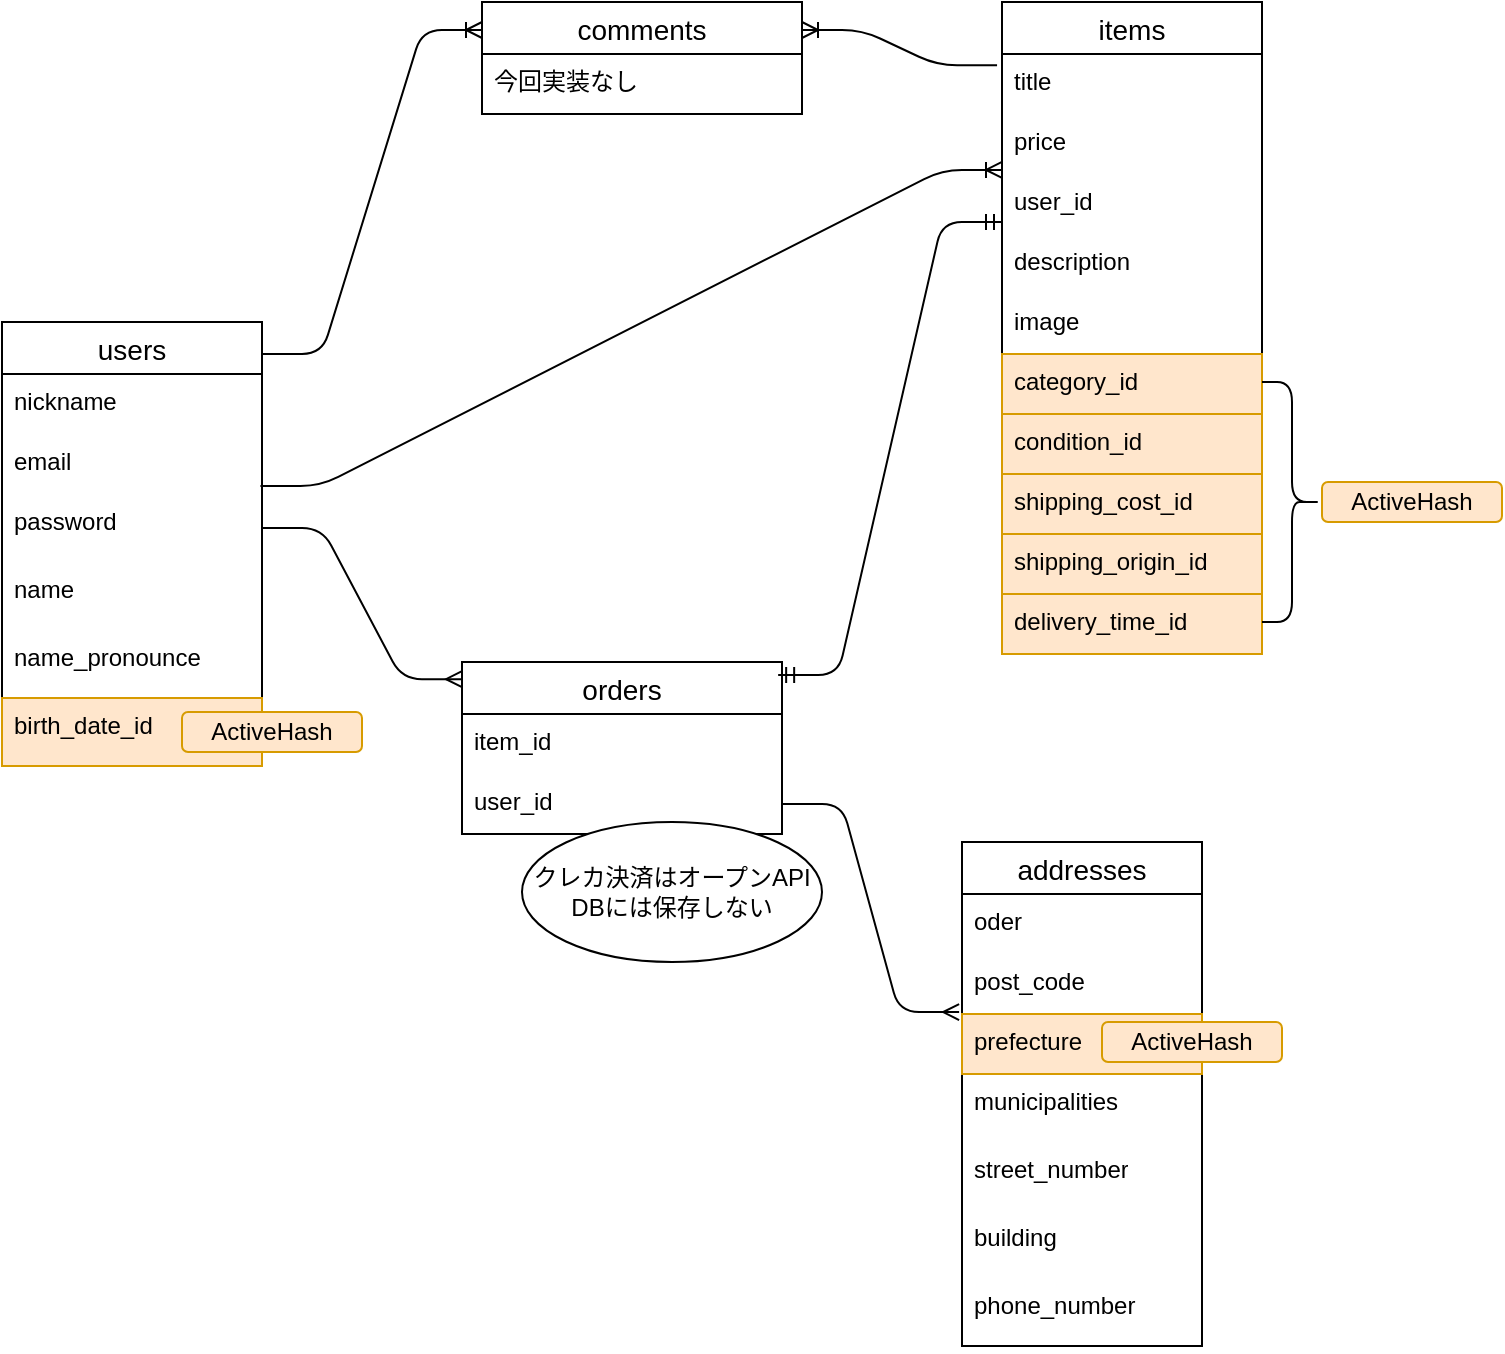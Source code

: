 <mxfile>
    <diagram id="vU8WoWOZX9i6tQ11-zIc" name="ページ1">
        <mxGraphModel dx="1386" dy="779" grid="1" gridSize="10" guides="1" tooltips="1" connect="1" arrows="1" fold="1" page="1" pageScale="1" pageWidth="827" pageHeight="1169" math="0" shadow="0">
            <root>
                <mxCell id="0"/>
                <mxCell id="1" parent="0"/>
                <mxCell id="2" value="users" style="swimlane;fontStyle=0;childLayout=stackLayout;horizontal=1;startSize=26;horizontalStack=0;resizeParent=1;resizeParentMax=0;resizeLast=0;collapsible=1;marginBottom=0;align=center;fontSize=14;" parent="1" vertex="1">
                    <mxGeometry x="10" y="230" width="130" height="222" as="geometry">
                        <mxRectangle x="40" y="230" width="60" height="30" as="alternateBounds"/>
                    </mxGeometry>
                </mxCell>
                <mxCell id="3" value="nickname" style="text;strokeColor=none;fillColor=none;spacingLeft=4;spacingRight=4;overflow=hidden;rotatable=0;points=[[0,0.5],[1,0.5]];portConstraint=eastwest;fontSize=12;whiteSpace=wrap;html=1;" parent="2" vertex="1">
                    <mxGeometry y="26" width="130" height="30" as="geometry"/>
                </mxCell>
                <mxCell id="4" value="email" style="text;strokeColor=none;fillColor=none;spacingLeft=4;spacingRight=4;overflow=hidden;rotatable=0;points=[[0,0.5],[1,0.5]];portConstraint=eastwest;fontSize=12;whiteSpace=wrap;html=1;" parent="2" vertex="1">
                    <mxGeometry y="56" width="130" height="30" as="geometry"/>
                </mxCell>
                <mxCell id="5" value="password" style="text;strokeColor=none;fillColor=none;spacingLeft=4;spacingRight=4;overflow=hidden;rotatable=0;points=[[0,0.5],[1,0.5]];portConstraint=eastwest;fontSize=12;whiteSpace=wrap;html=1;" parent="2" vertex="1">
                    <mxGeometry y="86" width="130" height="34" as="geometry"/>
                </mxCell>
                <mxCell id="11" value="name" style="text;strokeColor=none;fillColor=none;spacingLeft=4;spacingRight=4;overflow=hidden;rotatable=0;points=[[0,0.5],[1,0.5]];portConstraint=eastwest;fontSize=12;whiteSpace=wrap;html=1;" parent="2" vertex="1">
                    <mxGeometry y="120" width="130" height="34" as="geometry"/>
                </mxCell>
                <mxCell id="12" value="name_pronounce" style="text;strokeColor=none;fillColor=none;spacingLeft=4;spacingRight=4;overflow=hidden;rotatable=0;points=[[0,0.5],[1,0.5]];portConstraint=eastwest;fontSize=12;whiteSpace=wrap;html=1;" parent="2" vertex="1">
                    <mxGeometry y="154" width="130" height="34" as="geometry"/>
                </mxCell>
                <mxCell id="68" value="birth_date_id" style="text;strokeColor=#d79b00;fillColor=#ffe6cc;spacingLeft=4;spacingRight=4;overflow=hidden;rotatable=0;points=[[0,0.5],[1,0.5]];portConstraint=eastwest;fontSize=12;whiteSpace=wrap;html=1;" vertex="1" parent="2">
                    <mxGeometry y="188" width="130" height="34" as="geometry"/>
                </mxCell>
                <mxCell id="6" value="items" style="swimlane;fontStyle=0;childLayout=stackLayout;horizontal=1;startSize=26;horizontalStack=0;resizeParent=1;resizeParentMax=0;resizeLast=0;collapsible=1;marginBottom=0;align=center;fontSize=14;" parent="1" vertex="1">
                    <mxGeometry x="510" y="70" width="130" height="326" as="geometry"/>
                </mxCell>
                <mxCell id="7" value="title" style="text;strokeColor=none;fillColor=none;spacingLeft=4;spacingRight=4;overflow=hidden;rotatable=0;points=[[0,0.5],[1,0.5]];portConstraint=eastwest;fontSize=12;whiteSpace=wrap;html=1;" parent="6" vertex="1">
                    <mxGeometry y="26" width="130" height="30" as="geometry"/>
                </mxCell>
                <mxCell id="8" value="price" style="text;strokeColor=none;fillColor=none;spacingLeft=4;spacingRight=4;overflow=hidden;rotatable=0;points=[[0,0.5],[1,0.5]];portConstraint=eastwest;fontSize=12;whiteSpace=wrap;html=1;" parent="6" vertex="1">
                    <mxGeometry y="56" width="130" height="30" as="geometry"/>
                </mxCell>
                <mxCell id="9" value="user_id" style="text;strokeColor=none;fillColor=none;spacingLeft=4;spacingRight=4;overflow=hidden;rotatable=0;points=[[0,0.5],[1,0.5]];portConstraint=eastwest;fontSize=12;whiteSpace=wrap;html=1;" parent="6" vertex="1">
                    <mxGeometry y="86" width="130" height="30" as="geometry"/>
                </mxCell>
                <mxCell id="15" value="description" style="text;strokeColor=none;fillColor=none;spacingLeft=4;spacingRight=4;overflow=hidden;rotatable=0;points=[[0,0.5],[1,0.5]];portConstraint=eastwest;fontSize=12;whiteSpace=wrap;html=1;" parent="6" vertex="1">
                    <mxGeometry y="116" width="130" height="30" as="geometry"/>
                </mxCell>
                <mxCell id="16" value="image" style="text;strokeColor=none;fillColor=none;spacingLeft=4;spacingRight=4;overflow=hidden;rotatable=0;points=[[0,0.5],[1,0.5]];portConstraint=eastwest;fontSize=12;whiteSpace=wrap;html=1;" parent="6" vertex="1">
                    <mxGeometry y="146" width="130" height="30" as="geometry"/>
                </mxCell>
                <mxCell id="69" value="category_id" style="text;strokeColor=#d79b00;fillColor=#ffe6cc;spacingLeft=4;spacingRight=4;overflow=hidden;rotatable=0;points=[[0,0.5],[1,0.5]];portConstraint=eastwest;fontSize=12;whiteSpace=wrap;html=1;" vertex="1" parent="6">
                    <mxGeometry y="176" width="130" height="30" as="geometry"/>
                </mxCell>
                <mxCell id="70" value="condition_id" style="text;strokeColor=#d79b00;fillColor=#ffe6cc;spacingLeft=4;spacingRight=4;overflow=hidden;rotatable=0;points=[[0,0.5],[1,0.5]];portConstraint=eastwest;fontSize=12;whiteSpace=wrap;html=1;" vertex="1" parent="6">
                    <mxGeometry y="206" width="130" height="30" as="geometry"/>
                </mxCell>
                <mxCell id="71" value="shipping_cost_id" style="text;strokeColor=#d79b00;fillColor=#ffe6cc;spacingLeft=4;spacingRight=4;overflow=hidden;rotatable=0;points=[[0,0.5],[1,0.5]];portConstraint=eastwest;fontSize=12;whiteSpace=wrap;html=1;" vertex="1" parent="6">
                    <mxGeometry y="236" width="130" height="30" as="geometry"/>
                </mxCell>
                <mxCell id="81" value="shipping_origin_id" style="text;strokeColor=#d79b00;fillColor=#ffe6cc;spacingLeft=4;spacingRight=4;overflow=hidden;rotatable=0;points=[[0,0.5],[1,0.5]];portConstraint=eastwest;fontSize=12;whiteSpace=wrap;html=1;" vertex="1" parent="6">
                    <mxGeometry y="266" width="130" height="30" as="geometry"/>
                </mxCell>
                <mxCell id="82" value="delivery_time_id" style="text;strokeColor=#d79b00;fillColor=#ffe6cc;spacingLeft=4;spacingRight=4;overflow=hidden;rotatable=0;points=[[0,0.5],[1,0.5]];portConstraint=eastwest;fontSize=12;whiteSpace=wrap;html=1;" vertex="1" parent="6">
                    <mxGeometry y="296" width="130" height="30" as="geometry"/>
                </mxCell>
                <mxCell id="18" value="" style="edgeStyle=entityRelationEdgeStyle;fontSize=12;html=1;endArrow=ERoneToMany;entryX=0;entryY=-0.067;entryDx=0;entryDy=0;entryPerimeter=0;exitX=0.994;exitY=-0.118;exitDx=0;exitDy=0;exitPerimeter=0;" parent="1" source="5" target="9" edge="1">
                    <mxGeometry width="100" height="100" relative="1" as="geometry">
                        <mxPoint x="260" y="450" as="sourcePoint"/>
                        <mxPoint x="360" y="350" as="targetPoint"/>
                    </mxGeometry>
                </mxCell>
                <mxCell id="21" value="" style="edgeStyle=entityRelationEdgeStyle;fontSize=12;html=1;endArrow=ERoneToMany;exitX=-0.019;exitY=0.097;exitDx=0;exitDy=0;exitPerimeter=0;entryX=1;entryY=0.25;entryDx=0;entryDy=0;" parent="1" source="6" target="22" edge="1">
                    <mxGeometry width="100" height="100" relative="1" as="geometry">
                        <mxPoint x="460" y="190" as="sourcePoint"/>
                        <mxPoint x="560" y="90" as="targetPoint"/>
                    </mxGeometry>
                </mxCell>
                <mxCell id="22" value="comments" style="swimlane;fontStyle=0;childLayout=stackLayout;horizontal=1;startSize=26;horizontalStack=0;resizeParent=1;resizeParentMax=0;resizeLast=0;collapsible=1;marginBottom=0;align=center;fontSize=14;" parent="1" vertex="1">
                    <mxGeometry x="250" y="70" width="160" height="56" as="geometry"/>
                </mxCell>
                <mxCell id="23" value="今回実装なし" style="text;strokeColor=none;fillColor=none;spacingLeft=4;spacingRight=4;overflow=hidden;rotatable=0;points=[[0,0.5],[1,0.5]];portConstraint=eastwest;fontSize=12;whiteSpace=wrap;html=1;" parent="22" vertex="1">
                    <mxGeometry y="26" width="160" height="30" as="geometry"/>
                </mxCell>
                <mxCell id="30" value="" style="edgeStyle=entityRelationEdgeStyle;fontSize=12;html=1;endArrow=ERoneToMany;entryX=0;entryY=0.25;entryDx=0;entryDy=0;" parent="1" target="22" edge="1">
                    <mxGeometry width="100" height="100" relative="1" as="geometry">
                        <mxPoint x="140" y="246" as="sourcePoint"/>
                        <mxPoint x="410" y="190" as="targetPoint"/>
                    </mxGeometry>
                </mxCell>
                <mxCell id="31" value="orders" style="swimlane;fontStyle=0;childLayout=stackLayout;horizontal=1;startSize=26;horizontalStack=0;resizeParent=1;resizeParentMax=0;resizeLast=0;collapsible=1;marginBottom=0;align=center;fontSize=14;" parent="1" vertex="1">
                    <mxGeometry x="240" y="400" width="160" height="86" as="geometry">
                        <mxRectangle x="40" y="230" width="60" height="30" as="alternateBounds"/>
                    </mxGeometry>
                </mxCell>
                <mxCell id="32" value="item_id" style="text;strokeColor=none;fillColor=none;spacingLeft=4;spacingRight=4;overflow=hidden;rotatable=0;points=[[0,0.5],[1,0.5]];portConstraint=eastwest;fontSize=12;whiteSpace=wrap;html=1;" parent="31" vertex="1">
                    <mxGeometry y="26" width="160" height="30" as="geometry"/>
                </mxCell>
                <mxCell id="33" value="user_id" style="text;strokeColor=none;fillColor=none;spacingLeft=4;spacingRight=4;overflow=hidden;rotatable=0;points=[[0,0.5],[1,0.5]];portConstraint=eastwest;fontSize=12;whiteSpace=wrap;html=1;" parent="31" vertex="1">
                    <mxGeometry y="56" width="160" height="30" as="geometry"/>
                </mxCell>
                <mxCell id="38" value="" style="edgeStyle=entityRelationEdgeStyle;fontSize=12;html=1;endArrow=ERmandOne;startArrow=ERmandOne;entryX=0;entryY=0.8;entryDx=0;entryDy=0;entryPerimeter=0;exitX=0.988;exitY=0.075;exitDx=0;exitDy=0;exitPerimeter=0;" parent="1" source="31" target="9" edge="1">
                    <mxGeometry width="100" height="100" relative="1" as="geometry">
                        <mxPoint x="220" y="562" as="sourcePoint"/>
                        <mxPoint x="390" y="350" as="targetPoint"/>
                    </mxGeometry>
                </mxCell>
                <mxCell id="39" value="addresses" style="swimlane;fontStyle=0;childLayout=stackLayout;horizontal=1;startSize=26;horizontalStack=0;resizeParent=1;resizeParentMax=0;resizeLast=0;collapsible=1;marginBottom=0;align=center;fontSize=14;" parent="1" vertex="1">
                    <mxGeometry x="490" y="490" width="120" height="252" as="geometry">
                        <mxRectangle x="40" y="230" width="60" height="30" as="alternateBounds"/>
                    </mxGeometry>
                </mxCell>
                <mxCell id="40" value="oder" style="text;strokeColor=none;fillColor=none;spacingLeft=4;spacingRight=4;overflow=hidden;rotatable=0;points=[[0,0.5],[1,0.5]];portConstraint=eastwest;fontSize=12;whiteSpace=wrap;html=1;" parent="39" vertex="1">
                    <mxGeometry y="26" width="120" height="30" as="geometry"/>
                </mxCell>
                <mxCell id="41" value="post_code" style="text;strokeColor=none;fillColor=none;spacingLeft=4;spacingRight=4;overflow=hidden;rotatable=0;points=[[0,0.5],[1,0.5]];portConstraint=eastwest;fontSize=12;whiteSpace=wrap;html=1;" parent="39" vertex="1">
                    <mxGeometry y="56" width="120" height="30" as="geometry"/>
                </mxCell>
                <mxCell id="87" value="prefecture" style="text;strokeColor=#d79b00;fillColor=#ffe6cc;spacingLeft=4;spacingRight=4;overflow=hidden;rotatable=0;points=[[0,0.5],[1,0.5]];portConstraint=eastwest;fontSize=12;whiteSpace=wrap;html=1;" vertex="1" parent="39">
                    <mxGeometry y="86" width="120" height="30" as="geometry"/>
                </mxCell>
                <mxCell id="42" value="municipalities" style="text;strokeColor=none;fillColor=none;spacingLeft=4;spacingRight=4;overflow=hidden;rotatable=0;points=[[0,0.5],[1,0.5]];portConstraint=eastwest;fontSize=12;whiteSpace=wrap;html=1;" parent="39" vertex="1">
                    <mxGeometry y="116" width="120" height="34" as="geometry"/>
                </mxCell>
                <mxCell id="43" value="street_number" style="text;strokeColor=none;fillColor=none;spacingLeft=4;spacingRight=4;overflow=hidden;rotatable=0;points=[[0,0.5],[1,0.5]];portConstraint=eastwest;fontSize=12;whiteSpace=wrap;html=1;" parent="39" vertex="1">
                    <mxGeometry y="150" width="120" height="34" as="geometry"/>
                </mxCell>
                <mxCell id="44" value="building" style="text;strokeColor=none;fillColor=none;spacingLeft=4;spacingRight=4;overflow=hidden;rotatable=0;points=[[0,0.5],[1,0.5]];portConstraint=eastwest;fontSize=12;whiteSpace=wrap;html=1;" parent="39" vertex="1">
                    <mxGeometry y="184" width="120" height="34" as="geometry"/>
                </mxCell>
                <mxCell id="45" value="phone_number" style="text;strokeColor=none;fillColor=none;spacingLeft=4;spacingRight=4;overflow=hidden;rotatable=0;points=[[0,0.5],[1,0.5]];portConstraint=eastwest;fontSize=12;whiteSpace=wrap;html=1;" parent="39" vertex="1">
                    <mxGeometry y="218" width="120" height="34" as="geometry"/>
                </mxCell>
                <mxCell id="46" value="" style="edgeStyle=entityRelationEdgeStyle;fontSize=12;html=1;endArrow=ERmany;exitX=1;exitY=0.5;exitDx=0;exitDy=0;entryX=-0.012;entryY=0.967;entryDx=0;entryDy=0;entryPerimeter=0;" parent="1" source="33" target="41" edge="1">
                    <mxGeometry width="100" height="100" relative="1" as="geometry">
                        <mxPoint x="320" y="750" as="sourcePoint"/>
                        <mxPoint x="420" y="650" as="targetPoint"/>
                    </mxGeometry>
                </mxCell>
                <mxCell id="54" value="" style="edgeStyle=entityRelationEdgeStyle;fontSize=12;html=1;endArrow=ERmany;exitX=1;exitY=0.5;exitDx=0;exitDy=0;entryX=0;entryY=0.1;entryDx=0;entryDy=0;entryPerimeter=0;" parent="1" source="5" target="31" edge="1">
                    <mxGeometry width="100" height="100" relative="1" as="geometry">
                        <mxPoint x="270" y="450" as="sourcePoint"/>
                        <mxPoint x="370" y="350" as="targetPoint"/>
                    </mxGeometry>
                </mxCell>
                <mxCell id="62" value="クレカ決済はオープンAPI&lt;div&gt;DBには保存しない&lt;/div&gt;" style="ellipse;whiteSpace=wrap;html=1;align=center;" parent="1" vertex="1">
                    <mxGeometry x="270" y="480" width="150" height="70" as="geometry"/>
                </mxCell>
                <mxCell id="83" value="&lt;span style=&quot;color: rgb(0, 0, 0); font-family: Helvetica; font-style: normal; font-variant-ligatures: normal; font-variant-caps: normal; font-weight: 400; letter-spacing: normal; orphans: 2; text-align: center; text-indent: 0px; text-transform: none; widows: 2; word-spacing: 0px; -webkit-text-stroke-width: 0px; white-space: normal; text-decoration-thickness: initial; text-decoration-style: initial; text-decoration-color: initial; float: none; display: inline !important;&quot;&gt;&lt;font style=&quot;&quot;&gt;ActiveHash&lt;/font&gt;&lt;/span&gt;" style="rounded=1;whiteSpace=wrap;html=1;fillColor=#ffe6cc;strokeColor=#d79b00;" vertex="1" parent="1">
                    <mxGeometry x="100" y="425" width="90" height="20" as="geometry"/>
                </mxCell>
                <mxCell id="84" value="&lt;span style=&quot;color: rgb(0, 0, 0); font-family: Helvetica; font-style: normal; font-variant-ligatures: normal; font-variant-caps: normal; font-weight: 400; letter-spacing: normal; orphans: 2; text-align: center; text-indent: 0px; text-transform: none; widows: 2; word-spacing: 0px; -webkit-text-stroke-width: 0px; white-space: normal; text-decoration-thickness: initial; text-decoration-style: initial; text-decoration-color: initial; float: none; display: inline !important;&quot;&gt;&lt;font style=&quot;&quot;&gt;ActiveHash&lt;/font&gt;&lt;/span&gt;" style="rounded=1;whiteSpace=wrap;html=1;fillColor=#ffe6cc;strokeColor=#d79b00;" vertex="1" parent="1">
                    <mxGeometry x="670" y="310" width="90" height="20" as="geometry"/>
                </mxCell>
                <mxCell id="85" value="" style="shape=curlyBracket;whiteSpace=wrap;html=1;rounded=1;flipH=1;labelPosition=right;verticalLabelPosition=middle;align=left;verticalAlign=middle;" vertex="1" parent="1">
                    <mxGeometry x="640" y="260" width="30" height="120" as="geometry"/>
                </mxCell>
                <mxCell id="88" value="&lt;span style=&quot;color: rgb(0, 0, 0); font-family: Helvetica; font-style: normal; font-variant-ligatures: normal; font-variant-caps: normal; font-weight: 400; letter-spacing: normal; orphans: 2; text-align: center; text-indent: 0px; text-transform: none; widows: 2; word-spacing: 0px; -webkit-text-stroke-width: 0px; white-space: normal; text-decoration-thickness: initial; text-decoration-style: initial; text-decoration-color: initial; float: none; display: inline !important;&quot;&gt;&lt;font style=&quot;&quot;&gt;ActiveHash&lt;/font&gt;&lt;/span&gt;" style="rounded=1;whiteSpace=wrap;html=1;fillColor=#ffe6cc;strokeColor=#d79b00;" vertex="1" parent="1">
                    <mxGeometry x="560" y="580" width="90" height="20" as="geometry"/>
                </mxCell>
            </root>
        </mxGraphModel>
    </diagram>
</mxfile>